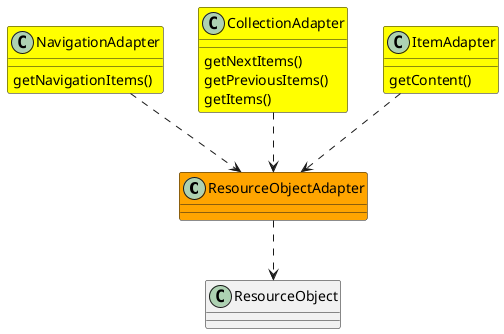 @startuml
class ResourceObjectAdapter #orange

class NavigationAdapter #yellow {
    getNavigationItems()
}
class CollectionAdapter #yellow {
    getNextItems()
    getPreviousItems()
    getItems()
}
class ItemAdapter #yellow {
    getContent()
}
NavigationAdapter ..> ResourceObjectAdapter
ItemAdapter ..> ResourceObjectAdapter
CollectionAdapter ..> ResourceObjectAdapter
ResourceObjectAdapter ..> ResourceObject
@enduml